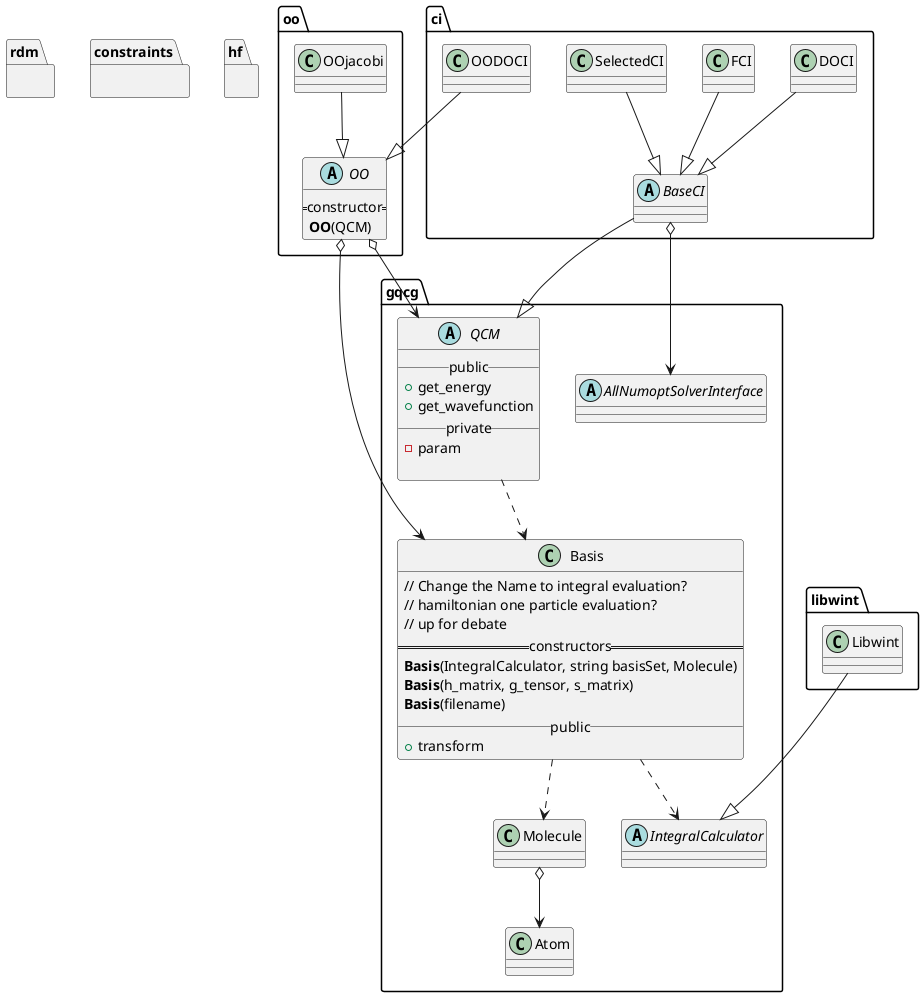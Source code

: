 @startuml

namespace gqcg {

    class Atom
    class Molecule
    abstract class IntegralCalculator
    class Basis {
        // Change the Name to integral evaluation?
        // hamiltonian one particle evaluation?
        // up for debate
        == constructors ==
           **Basis**(IntegralCalculator, string basisSet, Molecule)
           **Basis**(h_matrix, g_tensor, s_matrix)
           **Basis**(filename)
        __public__
           +transform
   }

    abstract class QCM {
        __public__
        +get_energy
        +get_wavefunction
        __private__
        -param

    }

    abstract AllNumoptSolverInterface

    gqcg.Basis ..> gqcg.IntegralCalculator
    gqcg.Basis ..> gqcg.Molecule
    gqcg.Molecule o--> gqcg.Atom
    gqcg.QCM ..> gqcg.Basis



}

namespace libwint {
    class Libwint
}

libwint.Libwint --|> gqcg.IntegralCalculator

namespace oo {
    abstract class OO {
        ==constructor==
         **OO**(QCM)
    }
    class OOjacobi {

    }
}


oo.OO o--> gqcg.QCM
oo.OO o--> gqcg.Basis
oo.OOjacobi --|> oo.OO

namespace ci {
    abstract class BaseCI
    class DOCI
    class FCI
    class OODOCI
    class SelectedCI
}

ci.BaseCI --|> gqcg.QCM
ci.OODOCI --|> oo.OO
ci.DOCI --|> ci.BaseCI
ci.FCI --|> ci.BaseCI
ci.SelectedCI --|> ci.BaseCI
ci.BaseCI o--> gqcg.AllNumoptSolverInterface

namespace rdm {
}
namespace constraints {
}

namespace hf {
}


@enduml

